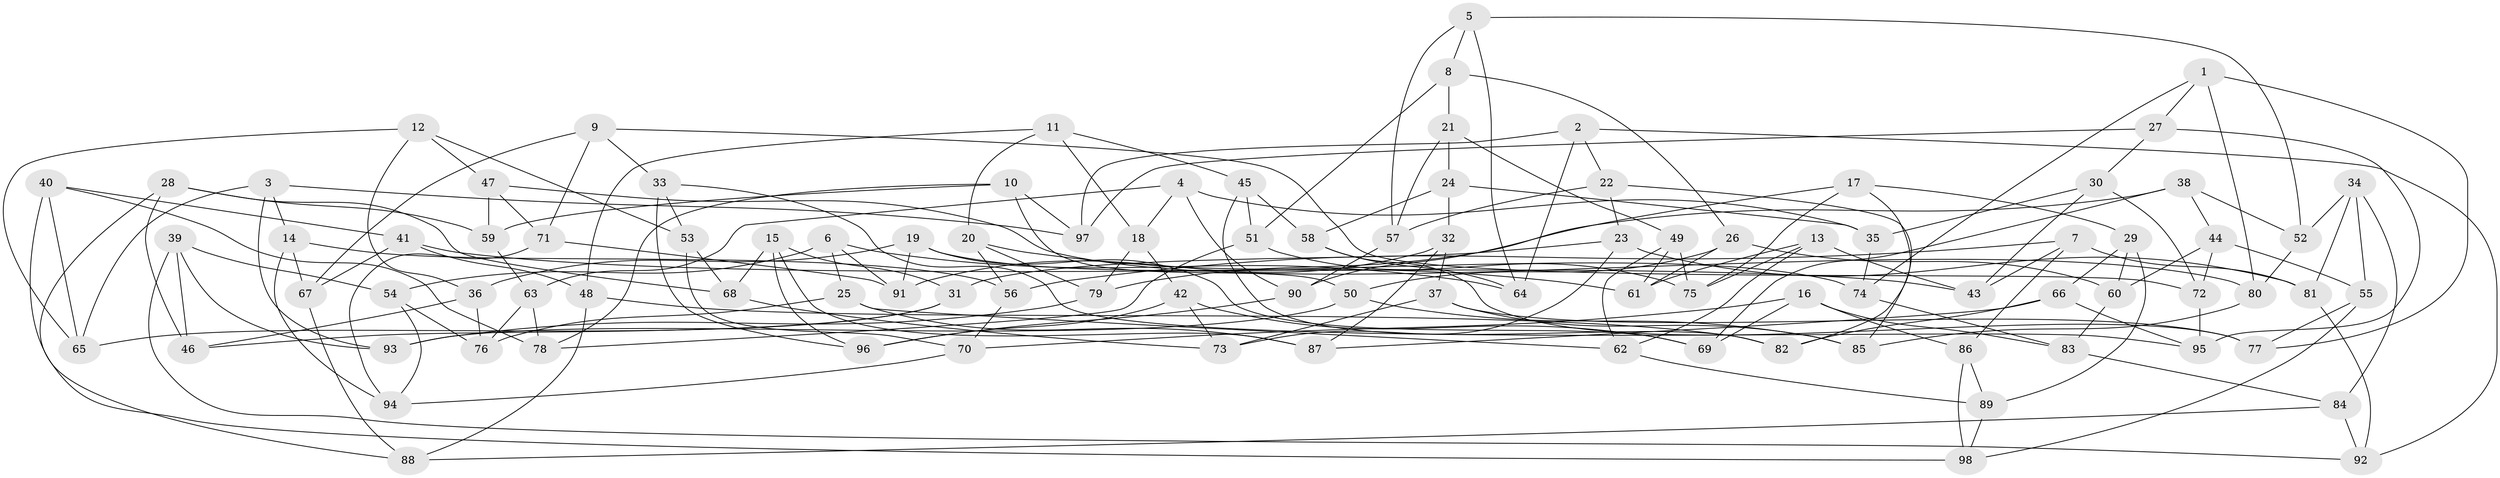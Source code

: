 // coarse degree distribution, {4: 0.5862068965517241, 5: 0.22413793103448276, 7: 0.034482758620689655, 3: 0.05172413793103448, 9: 0.034482758620689655, 6: 0.034482758620689655, 8: 0.017241379310344827, 10: 0.017241379310344827}
// Generated by graph-tools (version 1.1) at 2025/01/03/04/25 22:01:02]
// undirected, 98 vertices, 196 edges
graph export_dot {
graph [start="1"]
  node [color=gray90,style=filled];
  1;
  2;
  3;
  4;
  5;
  6;
  7;
  8;
  9;
  10;
  11;
  12;
  13;
  14;
  15;
  16;
  17;
  18;
  19;
  20;
  21;
  22;
  23;
  24;
  25;
  26;
  27;
  28;
  29;
  30;
  31;
  32;
  33;
  34;
  35;
  36;
  37;
  38;
  39;
  40;
  41;
  42;
  43;
  44;
  45;
  46;
  47;
  48;
  49;
  50;
  51;
  52;
  53;
  54;
  55;
  56;
  57;
  58;
  59;
  60;
  61;
  62;
  63;
  64;
  65;
  66;
  67;
  68;
  69;
  70;
  71;
  72;
  73;
  74;
  75;
  76;
  77;
  78;
  79;
  80;
  81;
  82;
  83;
  84;
  85;
  86;
  87;
  88;
  89;
  90;
  91;
  92;
  93;
  94;
  95;
  96;
  97;
  98;
  1 -- 77;
  1 -- 74;
  1 -- 27;
  1 -- 80;
  2 -- 97;
  2 -- 64;
  2 -- 92;
  2 -- 22;
  3 -- 93;
  3 -- 65;
  3 -- 14;
  3 -- 97;
  4 -- 63;
  4 -- 35;
  4 -- 18;
  4 -- 90;
  5 -- 52;
  5 -- 64;
  5 -- 8;
  5 -- 57;
  6 -- 64;
  6 -- 54;
  6 -- 25;
  6 -- 91;
  7 -- 56;
  7 -- 81;
  7 -- 43;
  7 -- 86;
  8 -- 51;
  8 -- 26;
  8 -- 21;
  9 -- 67;
  9 -- 71;
  9 -- 72;
  9 -- 33;
  10 -- 50;
  10 -- 97;
  10 -- 78;
  10 -- 59;
  11 -- 18;
  11 -- 20;
  11 -- 45;
  11 -- 48;
  12 -- 53;
  12 -- 65;
  12 -- 47;
  12 -- 36;
  13 -- 62;
  13 -- 61;
  13 -- 43;
  13 -- 75;
  14 -- 67;
  14 -- 56;
  14 -- 94;
  15 -- 87;
  15 -- 31;
  15 -- 96;
  15 -- 68;
  16 -- 86;
  16 -- 69;
  16 -- 83;
  16 -- 70;
  17 -- 90;
  17 -- 75;
  17 -- 82;
  17 -- 29;
  18 -- 79;
  18 -- 42;
  19 -- 91;
  19 -- 69;
  19 -- 74;
  19 -- 36;
  20 -- 56;
  20 -- 61;
  20 -- 79;
  21 -- 57;
  21 -- 24;
  21 -- 49;
  22 -- 57;
  22 -- 85;
  22 -- 23;
  23 -- 81;
  23 -- 73;
  23 -- 31;
  24 -- 35;
  24 -- 58;
  24 -- 32;
  25 -- 76;
  25 -- 62;
  25 -- 87;
  26 -- 61;
  26 -- 60;
  26 -- 50;
  27 -- 97;
  27 -- 30;
  27 -- 95;
  28 -- 59;
  28 -- 88;
  28 -- 68;
  28 -- 46;
  29 -- 66;
  29 -- 60;
  29 -- 89;
  30 -- 43;
  30 -- 35;
  30 -- 72;
  31 -- 46;
  31 -- 65;
  32 -- 91;
  32 -- 87;
  32 -- 37;
  33 -- 53;
  33 -- 95;
  33 -- 96;
  34 -- 84;
  34 -- 55;
  34 -- 52;
  34 -- 81;
  35 -- 74;
  36 -- 76;
  36 -- 46;
  37 -- 73;
  37 -- 85;
  37 -- 77;
  38 -- 44;
  38 -- 79;
  38 -- 52;
  38 -- 69;
  39 -- 54;
  39 -- 92;
  39 -- 93;
  39 -- 46;
  40 -- 41;
  40 -- 78;
  40 -- 98;
  40 -- 65;
  41 -- 48;
  41 -- 43;
  41 -- 67;
  42 -- 96;
  42 -- 73;
  42 -- 69;
  44 -- 60;
  44 -- 55;
  44 -- 72;
  45 -- 51;
  45 -- 82;
  45 -- 58;
  47 -- 59;
  47 -- 80;
  47 -- 71;
  48 -- 88;
  48 -- 82;
  49 -- 61;
  49 -- 75;
  49 -- 62;
  50 -- 85;
  50 -- 93;
  51 -- 75;
  51 -- 78;
  52 -- 80;
  53 -- 70;
  53 -- 68;
  54 -- 76;
  54 -- 94;
  55 -- 77;
  55 -- 98;
  56 -- 70;
  57 -- 90;
  58 -- 77;
  58 -- 64;
  59 -- 63;
  60 -- 83;
  62 -- 89;
  63 -- 76;
  63 -- 78;
  66 -- 87;
  66 -- 95;
  66 -- 82;
  67 -- 88;
  68 -- 73;
  70 -- 94;
  71 -- 94;
  71 -- 91;
  72 -- 95;
  74 -- 83;
  79 -- 93;
  80 -- 85;
  81 -- 92;
  83 -- 84;
  84 -- 88;
  84 -- 92;
  86 -- 89;
  86 -- 98;
  89 -- 98;
  90 -- 96;
}
